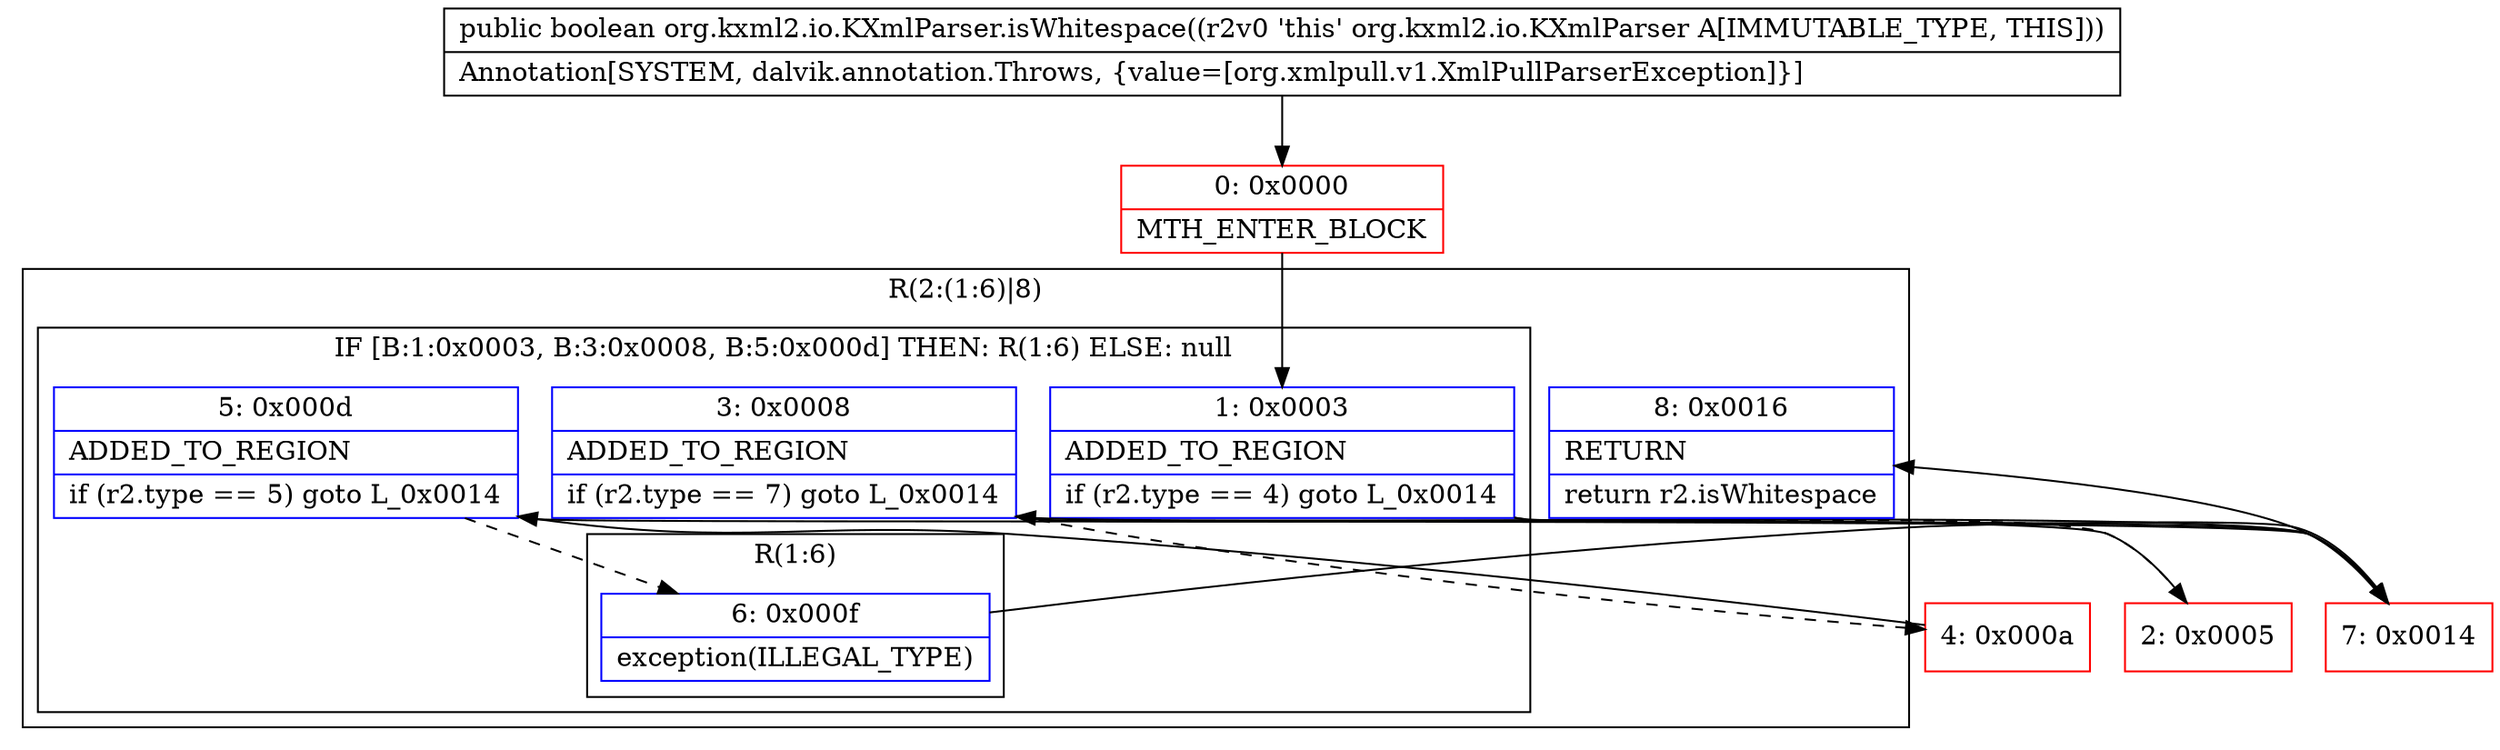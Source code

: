 digraph "CFG fororg.kxml2.io.KXmlParser.isWhitespace()Z" {
subgraph cluster_Region_173556857 {
label = "R(2:(1:6)|8)";
node [shape=record,color=blue];
subgraph cluster_IfRegion_2105009765 {
label = "IF [B:1:0x0003, B:3:0x0008, B:5:0x000d] THEN: R(1:6) ELSE: null";
node [shape=record,color=blue];
Node_1 [shape=record,label="{1\:\ 0x0003|ADDED_TO_REGION\l|if (r2.type == 4) goto L_0x0014\l}"];
Node_3 [shape=record,label="{3\:\ 0x0008|ADDED_TO_REGION\l|if (r2.type == 7) goto L_0x0014\l}"];
Node_5 [shape=record,label="{5\:\ 0x000d|ADDED_TO_REGION\l|if (r2.type == 5) goto L_0x0014\l}"];
subgraph cluster_Region_880407017 {
label = "R(1:6)";
node [shape=record,color=blue];
Node_6 [shape=record,label="{6\:\ 0x000f|exception(ILLEGAL_TYPE)\l}"];
}
}
Node_8 [shape=record,label="{8\:\ 0x0016|RETURN\l|return r2.isWhitespace\l}"];
}
Node_0 [shape=record,color=red,label="{0\:\ 0x0000|MTH_ENTER_BLOCK\l}"];
Node_2 [shape=record,color=red,label="{2\:\ 0x0005}"];
Node_4 [shape=record,color=red,label="{4\:\ 0x000a}"];
Node_7 [shape=record,color=red,label="{7\:\ 0x0014}"];
MethodNode[shape=record,label="{public boolean org.kxml2.io.KXmlParser.isWhitespace((r2v0 'this' org.kxml2.io.KXmlParser A[IMMUTABLE_TYPE, THIS]))  | Annotation[SYSTEM, dalvik.annotation.Throws, \{value=[org.xmlpull.v1.XmlPullParserException]\}]\l}"];
MethodNode -> Node_0;
Node_1 -> Node_2[style=dashed];
Node_1 -> Node_7;
Node_3 -> Node_4[style=dashed];
Node_3 -> Node_7;
Node_5 -> Node_6[style=dashed];
Node_5 -> Node_7;
Node_6 -> Node_7;
Node_0 -> Node_1;
Node_2 -> Node_3;
Node_4 -> Node_5;
Node_7 -> Node_8;
}

